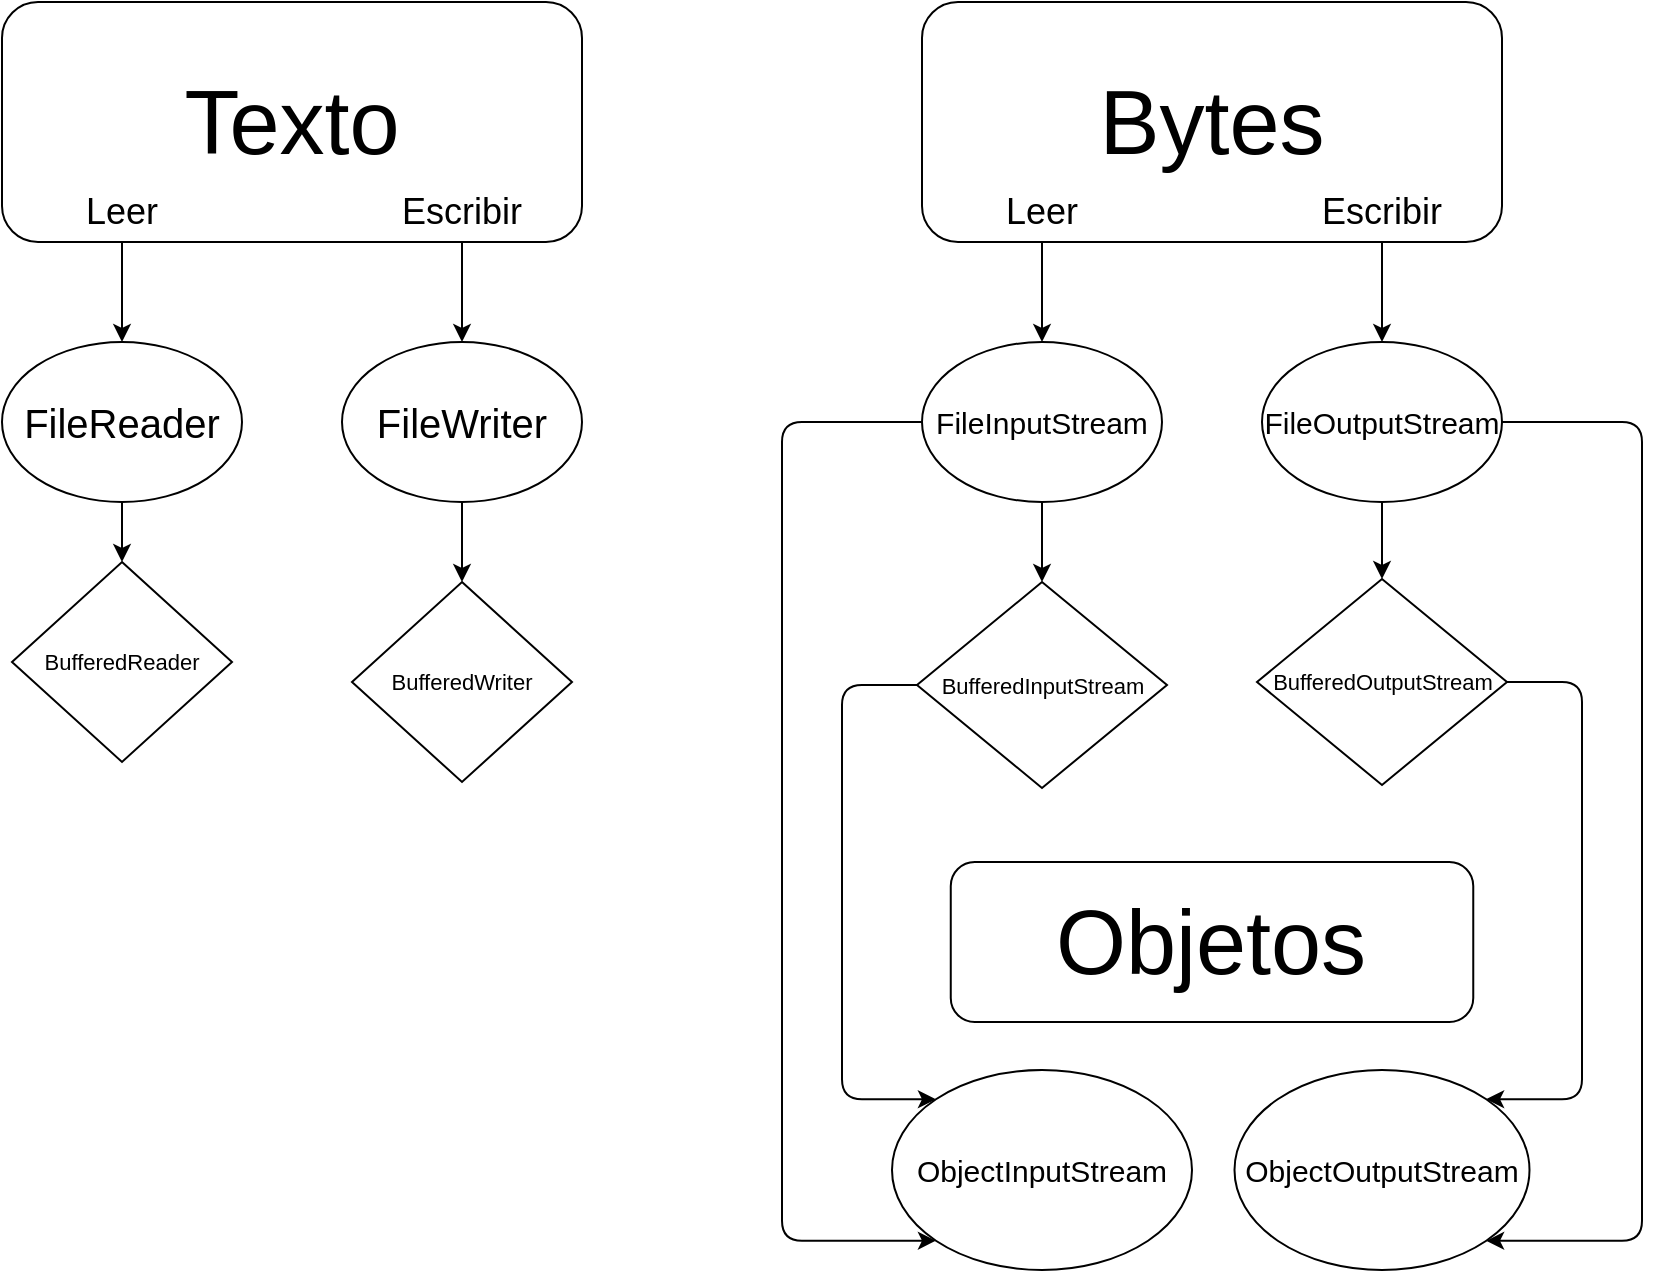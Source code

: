 <mxfile>
    <diagram id="YKowBXTq222NpZ5SdjVj" name="Page-1">
        <mxGraphModel dx="2510" dy="1028" grid="1" gridSize="10" guides="1" tooltips="1" connect="1" arrows="1" fold="1" page="1" pageScale="1" pageWidth="850" pageHeight="1100" math="0" shadow="0">
            <root>
                <mxCell id="0"/>
                <mxCell id="1" parent="0"/>
                <mxCell id="2" value="Texto" style="rounded=1;whiteSpace=wrap;html=1;fontSize=45;" vertex="1" parent="1">
                    <mxGeometry x="10" y="40" width="290" height="120" as="geometry"/>
                </mxCell>
                <mxCell id="3" value="Bytes" style="rounded=1;whiteSpace=wrap;html=1;fontSize=45;" vertex="1" parent="1">
                    <mxGeometry x="470" y="40" width="290" height="120" as="geometry"/>
                </mxCell>
                <mxCell id="27" style="edgeStyle=none;html=1;exitX=0.5;exitY=1;exitDx=0;exitDy=0;entryX=0.5;entryY=0;entryDx=0;entryDy=0;fontSize=15;" edge="1" parent="1" source="6" target="9">
                    <mxGeometry relative="1" as="geometry"/>
                </mxCell>
                <mxCell id="6" value="FileReader" style="ellipse;whiteSpace=wrap;html=1;fontSize=20;" vertex="1" parent="1">
                    <mxGeometry x="10" y="210" width="120" height="80" as="geometry"/>
                </mxCell>
                <mxCell id="28" style="edgeStyle=none;html=1;exitX=0.5;exitY=1;exitDx=0;exitDy=0;entryX=0.5;entryY=0;entryDx=0;entryDy=0;fontSize=15;" edge="1" parent="1" source="7" target="10">
                    <mxGeometry relative="1" as="geometry"/>
                </mxCell>
                <mxCell id="7" value="FileWriter" style="ellipse;whiteSpace=wrap;html=1;fontSize=20;" vertex="1" parent="1">
                    <mxGeometry x="180" y="210" width="120" height="80" as="geometry"/>
                </mxCell>
                <mxCell id="9" value="BufferedReader" style="rhombus;whiteSpace=wrap;html=1;fontSize=11;" vertex="1" parent="1">
                    <mxGeometry x="15" y="320" width="110" height="100" as="geometry"/>
                </mxCell>
                <mxCell id="10" value="BufferedWriter" style="rhombus;whiteSpace=wrap;html=1;fontSize=11;" vertex="1" parent="1">
                    <mxGeometry x="185" y="330" width="110" height="100" as="geometry"/>
                </mxCell>
                <mxCell id="25" style="edgeStyle=none;html=1;exitX=0.5;exitY=1;exitDx=0;exitDy=0;entryX=0.5;entryY=0;entryDx=0;entryDy=0;fontSize=15;" edge="1" parent="1" source="11" target="6">
                    <mxGeometry relative="1" as="geometry"/>
                </mxCell>
                <mxCell id="11" value="Leer" style="text;html=1;strokeColor=none;fillColor=none;align=center;verticalAlign=middle;whiteSpace=wrap;rounded=0;fontSize=18;" vertex="1" parent="1">
                    <mxGeometry x="40" y="130" width="60" height="30" as="geometry"/>
                </mxCell>
                <mxCell id="26" style="edgeStyle=none;html=1;exitX=0.5;exitY=1;exitDx=0;exitDy=0;entryX=0.5;entryY=0;entryDx=0;entryDy=0;fontSize=15;" edge="1" parent="1" source="12" target="7">
                    <mxGeometry relative="1" as="geometry"/>
                </mxCell>
                <mxCell id="12" value="Escribir" style="text;html=1;strokeColor=none;fillColor=none;align=center;verticalAlign=middle;whiteSpace=wrap;rounded=0;fontSize=18;" vertex="1" parent="1">
                    <mxGeometry x="210" y="130" width="60" height="30" as="geometry"/>
                </mxCell>
                <mxCell id="31" style="edgeStyle=none;html=1;exitX=0.5;exitY=1;exitDx=0;exitDy=0;entryX=0.5;entryY=0;entryDx=0;entryDy=0;fontSize=15;" edge="1" parent="1" source="13" target="16">
                    <mxGeometry relative="1" as="geometry"/>
                </mxCell>
                <mxCell id="34" style="edgeStyle=elbowEdgeStyle;html=1;exitX=0;exitY=0.5;exitDx=0;exitDy=0;entryX=0;entryY=1;entryDx=0;entryDy=0;fontSize=15;" edge="1" parent="1" source="13" target="23">
                    <mxGeometry relative="1" as="geometry">
                        <Array as="points">
                            <mxPoint x="400" y="480"/>
                        </Array>
                    </mxGeometry>
                </mxCell>
                <mxCell id="13" value="FileInputStream" style="ellipse;whiteSpace=wrap;html=1;fontSize=15;" vertex="1" parent="1">
                    <mxGeometry x="470" y="210" width="120" height="80" as="geometry"/>
                </mxCell>
                <mxCell id="32" style="edgeStyle=none;html=1;exitX=0.5;exitY=1;exitDx=0;exitDy=0;fontSize=15;entryX=0.5;entryY=0;entryDx=0;entryDy=0;" edge="1" parent="1" source="14" target="19">
                    <mxGeometry relative="1" as="geometry">
                        <mxPoint x="700" y="320" as="targetPoint"/>
                    </mxGeometry>
                </mxCell>
                <mxCell id="36" style="edgeStyle=elbowEdgeStyle;html=1;exitX=1;exitY=0.5;exitDx=0;exitDy=0;entryX=1;entryY=1;entryDx=0;entryDy=0;fontSize=15;" edge="1" parent="1" source="14" target="24">
                    <mxGeometry relative="1" as="geometry">
                        <Array as="points">
                            <mxPoint x="830" y="470"/>
                        </Array>
                    </mxGeometry>
                </mxCell>
                <mxCell id="14" value="FileOutputStream" style="ellipse;whiteSpace=wrap;html=1;fontSize=15;" vertex="1" parent="1">
                    <mxGeometry x="640" y="210" width="120" height="80" as="geometry"/>
                </mxCell>
                <mxCell id="35" style="edgeStyle=elbowEdgeStyle;html=1;exitX=0;exitY=0.5;exitDx=0;exitDy=0;entryX=0;entryY=0;entryDx=0;entryDy=0;fontSize=15;" edge="1" parent="1" source="16" target="23">
                    <mxGeometry relative="1" as="geometry">
                        <Array as="points">
                            <mxPoint x="430" y="490"/>
                        </Array>
                    </mxGeometry>
                </mxCell>
                <mxCell id="16" value="BufferedInputStream" style="rhombus;whiteSpace=wrap;html=1;fontSize=11;" vertex="1" parent="1">
                    <mxGeometry x="467.5" y="330" width="125" height="103" as="geometry"/>
                </mxCell>
                <mxCell id="29" style="edgeStyle=none;html=1;exitX=0.5;exitY=1;exitDx=0;exitDy=0;entryX=0.5;entryY=0;entryDx=0;entryDy=0;fontSize=15;" edge="1" parent="1" source="17" target="13">
                    <mxGeometry relative="1" as="geometry"/>
                </mxCell>
                <mxCell id="17" value="Leer" style="text;html=1;strokeColor=none;fillColor=none;align=center;verticalAlign=middle;whiteSpace=wrap;rounded=0;fontSize=18;" vertex="1" parent="1">
                    <mxGeometry x="500" y="130" width="60" height="30" as="geometry"/>
                </mxCell>
                <mxCell id="30" style="edgeStyle=none;html=1;exitX=0.5;exitY=1;exitDx=0;exitDy=0;entryX=0.5;entryY=0;entryDx=0;entryDy=0;fontSize=15;" edge="1" parent="1" source="18" target="14">
                    <mxGeometry relative="1" as="geometry"/>
                </mxCell>
                <mxCell id="18" value="Escribir" style="text;html=1;strokeColor=none;fillColor=none;align=center;verticalAlign=middle;whiteSpace=wrap;rounded=0;fontSize=18;" vertex="1" parent="1">
                    <mxGeometry x="670" y="130" width="60" height="30" as="geometry"/>
                </mxCell>
                <mxCell id="37" style="edgeStyle=elbowEdgeStyle;html=1;exitX=1;exitY=0.5;exitDx=0;exitDy=0;entryX=1;entryY=0;entryDx=0;entryDy=0;fontSize=15;" edge="1" parent="1" source="19" target="24">
                    <mxGeometry relative="1" as="geometry">
                        <Array as="points">
                            <mxPoint x="800" y="490"/>
                        </Array>
                    </mxGeometry>
                </mxCell>
                <mxCell id="19" value="BufferedOutputStream" style="rhombus;whiteSpace=wrap;html=1;fontSize=11;" vertex="1" parent="1">
                    <mxGeometry x="637.5" y="328.5" width="125" height="103" as="geometry"/>
                </mxCell>
                <mxCell id="20" value="Objetos" style="rounded=1;whiteSpace=wrap;html=1;fontSize=45;" vertex="1" parent="1">
                    <mxGeometry x="484.38" y="470" width="261.25" height="80" as="geometry"/>
                </mxCell>
                <mxCell id="23" value="ObjectInputStream" style="ellipse;whiteSpace=wrap;html=1;fontSize=15;" vertex="1" parent="1">
                    <mxGeometry x="455" y="574" width="150" height="100" as="geometry"/>
                </mxCell>
                <mxCell id="24" value="ObjectOutputStream" style="ellipse;whiteSpace=wrap;html=1;fontSize=15;" vertex="1" parent="1">
                    <mxGeometry x="626.25" y="574" width="147.5" height="100" as="geometry"/>
                </mxCell>
            </root>
        </mxGraphModel>
    </diagram>
</mxfile>